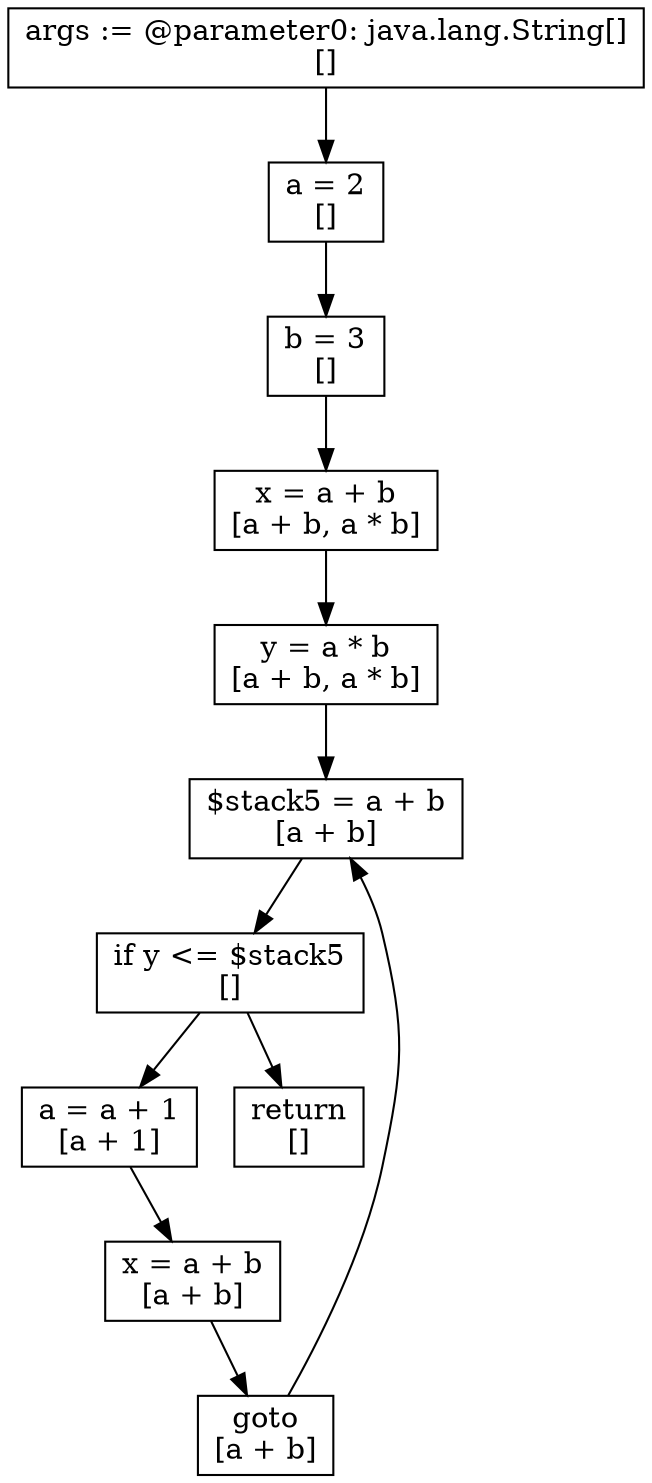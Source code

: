 digraph CFG {
node [shape=box];
"Node0" [label="args := @parameter0: java.lang.String[]\n[]"];
"Node1" [label="a = 2\n[]"];
"Node2" [label="b = 3\n[]"];
"Node3" [label="x = a + b\n[a + b, a * b]"];
"Node4" [label="y = a * b\n[a + b, a * b]"];
"Node5" [label="$stack5 = a + b\n[a + b]"];
"Node6" [label="if y <= $stack5\n[]"];
"Node7" [label="a = a + 1\n[a + 1]"];
"Node8" [label="x = a + b\n[a + b]"];
"Node9" [label="goto\n[a + b]"];
"Node10" [label="return\n[]"];
"Node0" -> "Node1";
"Node1" -> "Node2";
"Node2" -> "Node3";
"Node3" -> "Node4";
"Node4" -> "Node5";
"Node5" -> "Node6";
"Node6" -> "Node7";
"Node6" -> "Node10";
"Node7" -> "Node8";
"Node8" -> "Node9";
"Node9" -> "Node5";
}
